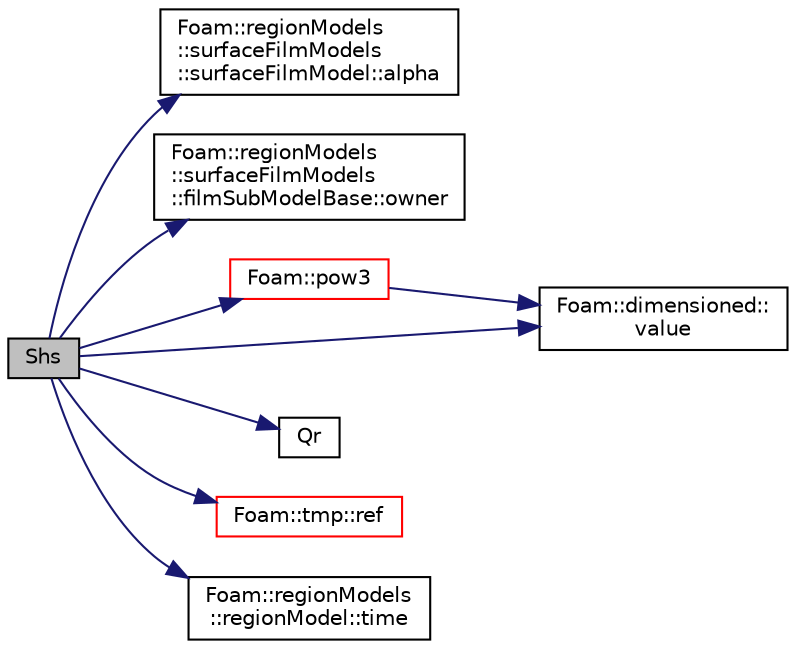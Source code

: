 digraph "Shs"
{
  bgcolor="transparent";
  edge [fontname="Helvetica",fontsize="10",labelfontname="Helvetica",labelfontsize="10"];
  node [fontname="Helvetica",fontsize="10",shape=record];
  rankdir="LR";
  Node1 [label="Shs",height=0.2,width=0.4,color="black", fillcolor="grey75", style="filled", fontcolor="black"];
  Node1 -> Node2 [color="midnightblue",fontsize="10",style="solid",fontname="Helvetica"];
  Node2 [label="Foam::regionModels\l::surfaceFilmModels\l::surfaceFilmModel::alpha",height=0.2,width=0.4,color="black",URL="$a02561.html#a998b6620c2d2a310ca6c1a8992cf0ac5",tooltip="Return the film coverage, 1 = covered, 0 = uncovered / []. "];
  Node1 -> Node3 [color="midnightblue",fontsize="10",style="solid",fontname="Helvetica"];
  Node3 [label="Foam::regionModels\l::surfaceFilmModels\l::filmSubModelBase::owner",height=0.2,width=0.4,color="black",URL="$a00793.html#a1dc2bddde79e05299749056dbc1802b5",tooltip="Return const access to the owner surface film model. "];
  Node1 -> Node4 [color="midnightblue",fontsize="10",style="solid",fontname="Helvetica"];
  Node4 [label="Foam::pow3",height=0.2,width=0.4,color="red",URL="$a10887.html#a2e8f5d970ee4fb466536c3c46bae91fe"];
  Node4 -> Node5 [color="midnightblue",fontsize="10",style="solid",fontname="Helvetica"];
  Node5 [label="Foam::dimensioned::\lvalue",height=0.2,width=0.4,color="black",URL="$a00534.html#a080d3824651cfcf52f72acceec615aaa",tooltip="Return const reference to value. "];
  Node1 -> Node6 [color="midnightblue",fontsize="10",style="solid",fontname="Helvetica"];
  Node6 [label="Qr",height=0.2,width=0.4,color="black",URL="$a04571.html#a78bcf340cde4f20cf12473945680d11a"];
  Node1 -> Node7 [color="midnightblue",fontsize="10",style="solid",fontname="Helvetica"];
  Node7 [label="Foam::tmp::ref",height=0.2,width=0.4,color="red",URL="$a02707.html#af16202cc9b8e931206cfceb8d9779bb2",tooltip="Return non-const reference or generate a fatal error. "];
  Node1 -> Node8 [color="midnightblue",fontsize="10",style="solid",fontname="Helvetica"];
  Node8 [label="Foam::regionModels\l::regionModel::time",height=0.2,width=0.4,color="black",URL="$a02186.html#ab5a56b597db315d880e81c09a4341244",tooltip="Return the reference to the time database. "];
  Node1 -> Node5 [color="midnightblue",fontsize="10",style="solid",fontname="Helvetica"];
}
